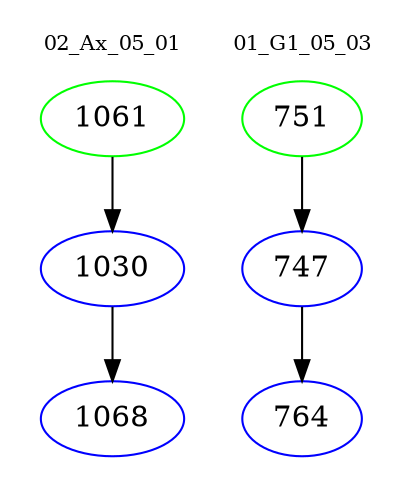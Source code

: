 digraph{
subgraph cluster_0 {
color = white
label = "02_Ax_05_01";
fontsize=10;
T0_1061 [label="1061", color="green"]
T0_1061 -> T0_1030 [color="black"]
T0_1030 [label="1030", color="blue"]
T0_1030 -> T0_1068 [color="black"]
T0_1068 [label="1068", color="blue"]
}
subgraph cluster_1 {
color = white
label = "01_G1_05_03";
fontsize=10;
T1_751 [label="751", color="green"]
T1_751 -> T1_747 [color="black"]
T1_747 [label="747", color="blue"]
T1_747 -> T1_764 [color="black"]
T1_764 [label="764", color="blue"]
}
}
